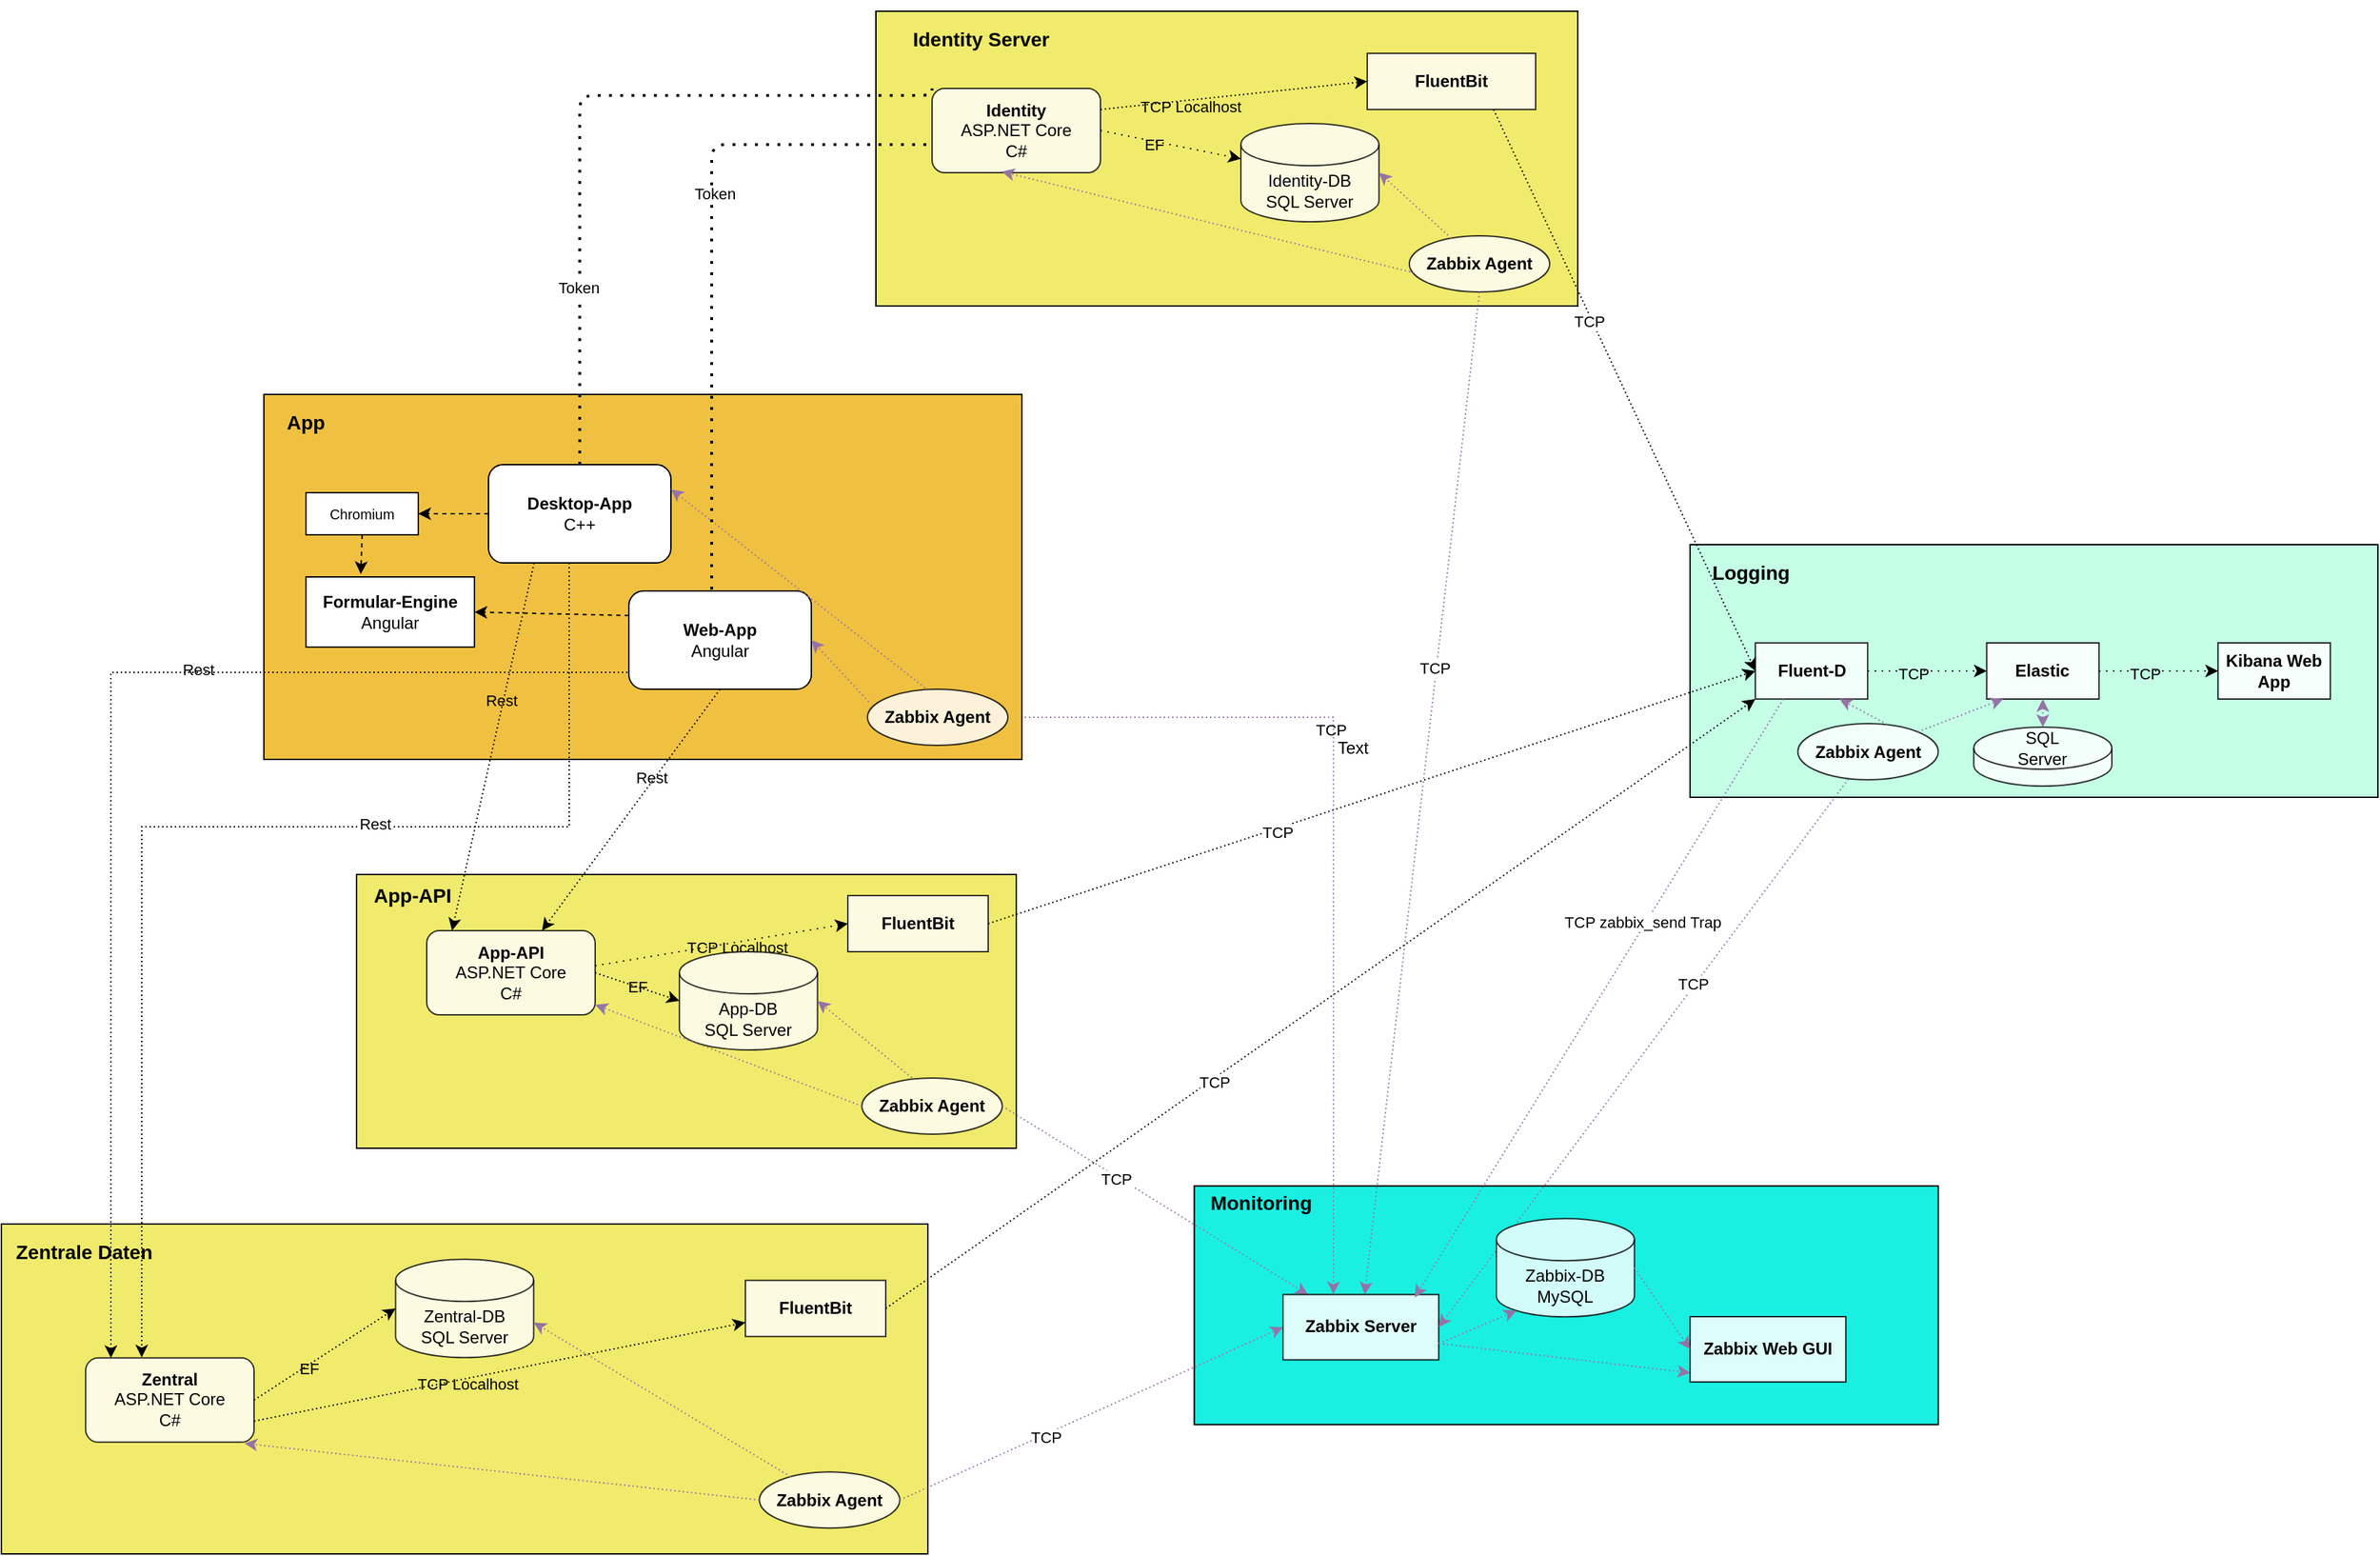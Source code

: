 <mxfile version="13.9.9" type="device"><diagram id="kgpKYQtTHZ0yAKxKKP6v" name="Page-1"><mxGraphModel dx="2062" dy="2382" grid="0" gridSize="10" guides="1" tooltips="1" connect="1" arrows="1" fold="1" page="0" pageScale="1" pageWidth="1169" pageHeight="827" math="0" shadow="0"><root><mxCell id="0"/><mxCell id="1" parent="0"/><mxCell id="4SQjoG3vrudGwumoFpq_-120" value="" style="rounded=0;whiteSpace=wrap;html=1;fillColor=#F0EB6C;" parent="1" vertex="1"><mxGeometry x="340" y="-475" width="470" height="195" as="geometry"/></mxCell><mxCell id="8gRHf_TYqEZh0Na9rNfw-10" value="" style="rounded=0;whiteSpace=wrap;html=1;fillColor=#F0EB6C;fontStyle=4" parent="1" vertex="1"><mxGeometry x="710" y="-1090" width="500" height="210" as="geometry"/></mxCell><mxCell id="4SQjoG3vrudGwumoFpq_-56" style="edgeStyle=none;rounded=0;orthogonalLoop=1;jettySize=auto;html=1;exitX=1;exitY=0.5;exitDx=0;exitDy=0;dashed=1;dashPattern=1 4;" parent="1" source="8gRHf_TYqEZh0Na9rNfw-11" target="4SQjoG3vrudGwumoFpq_-32" edge="1"><mxGeometry relative="1" as="geometry"/></mxCell><mxCell id="4SQjoG3vrudGwumoFpq_-57" value="EF" style="edgeLabel;html=1;align=center;verticalAlign=middle;resizable=0;points=[];labelBackgroundColor=none;" parent="4SQjoG3vrudGwumoFpq_-56" vertex="1" connectable="0"><mxGeometry x="-0.25" y="-2" relative="1" as="geometry"><mxPoint as="offset"/></mxGeometry></mxCell><mxCell id="8gRHf_TYqEZh0Na9rNfw-11" value="&lt;b&gt;Identity&lt;/b&gt;&lt;br&gt;ASP.NET Core&lt;br&gt;C#" style="rounded=1;whiteSpace=wrap;html=1;opacity=80;" parent="1" vertex="1"><mxGeometry x="750" y="-1035" width="120" height="60" as="geometry"/></mxCell><mxCell id="4SQjoG3vrudGwumoFpq_-14" style="edgeStyle=none;rounded=0;orthogonalLoop=1;jettySize=auto;html=1;exitX=0;exitY=0;exitDx=0;exitDy=0;" parent="1" source="8gRHf_TYqEZh0Na9rNfw-10" target="8gRHf_TYqEZh0Na9rNfw-10" edge="1"><mxGeometry relative="1" as="geometry"/></mxCell><mxCell id="4SQjoG3vrudGwumoFpq_-15" style="edgeStyle=none;rounded=0;orthogonalLoop=1;jettySize=auto;html=1;exitX=1;exitY=1;exitDx=0;exitDy=0;" parent="1" source="8gRHf_TYqEZh0Na9rNfw-10" target="8gRHf_TYqEZh0Na9rNfw-10" edge="1"><mxGeometry relative="1" as="geometry"/></mxCell><mxCell id="4SQjoG3vrudGwumoFpq_-16" style="edgeStyle=none;rounded=0;orthogonalLoop=1;jettySize=auto;html=1;exitX=1;exitY=0.5;exitDx=0;exitDy=0;" parent="1" source="8gRHf_TYqEZh0Na9rNfw-10" target="8gRHf_TYqEZh0Na9rNfw-10" edge="1"><mxGeometry relative="1" as="geometry"/></mxCell><mxCell id="4SQjoG3vrudGwumoFpq_-32" value="Identity-DB&lt;br&gt;SQL Server" style="shape=cylinder3;whiteSpace=wrap;html=1;boundedLbl=1;backgroundOutline=1;size=15;opacity=80;" parent="1" vertex="1"><mxGeometry x="970" y="-1010" width="98.37" height="70" as="geometry"/></mxCell><mxCell id="4SQjoG3vrudGwumoFpq_-37" value="&lt;b&gt;FluentBit&lt;/b&gt;" style="rounded=0;whiteSpace=wrap;html=1;opacity=80;" parent="1" vertex="1"><mxGeometry x="1060" y="-1060" width="120" height="40" as="geometry"/></mxCell><mxCell id="4SQjoG3vrudGwumoFpq_-39" value="&lt;b&gt;FluentBit&lt;/b&gt;" style="rounded=0;whiteSpace=wrap;html=1;opacity=80;" parent="1" vertex="1"><mxGeometry x="690" y="-460" width="100" height="40" as="geometry"/></mxCell><mxCell id="4SQjoG3vrudGwumoFpq_-43" value="&lt;b&gt;Zabbix Agent&lt;/b&gt;" style="ellipse;whiteSpace=wrap;html=1;opacity=80;" parent="1" vertex="1"><mxGeometry x="1090" y="-930" width="100" height="40" as="geometry"/></mxCell><mxCell id="4SQjoG3vrudGwumoFpq_-44" value="&lt;b&gt;Zabbix Agent&lt;/b&gt;" style="ellipse;whiteSpace=wrap;html=1;opacity=80;" parent="1" vertex="1"><mxGeometry x="700" y="-330" width="100" height="40" as="geometry"/></mxCell><mxCell id="4SQjoG3vrudGwumoFpq_-47" value="" style="rounded=0;whiteSpace=wrap;html=1;fillColor=#1AF0E2;" parent="1" vertex="1" connectable="0"><mxGeometry x="936.79" y="-253.13" width="530" height="170" as="geometry"/></mxCell><mxCell id="4SQjoG3vrudGwumoFpq_-48" value="&lt;b style=&quot;font-size: 14px;&quot;&gt;Identity Server&lt;/b&gt;" style="text;html=1;strokeColor=none;fillColor=none;align=center;verticalAlign=middle;whiteSpace=wrap;rounded=0;fontSize=14;" parent="1" vertex="1"><mxGeometry x="730" y="-1080" width="110" height="20" as="geometry"/></mxCell><mxCell id="4SQjoG3vrudGwumoFpq_-65" style="edgeStyle=none;rounded=0;orthogonalLoop=1;jettySize=auto;html=1;exitX=1;exitY=0.5;exitDx=0;exitDy=0;fillColor=#e1d5e7;strokeColor=#9673a6;dashed=1;dashPattern=1 2;" parent="1" source="4SQjoG3vrudGwumoFpq_-44" target="8gRHf_TYqEZh0Na9rNfw-40" edge="1"><mxGeometry relative="1" as="geometry"><mxPoint x="880" y="-995" as="sourcePoint"/><mxPoint x="1000" y="-995" as="targetPoint"/></mxGeometry></mxCell><mxCell id="4SQjoG3vrudGwumoFpq_-66" value="TCP" style="edgeLabel;html=1;align=center;verticalAlign=middle;resizable=0;points=[];" parent="4SQjoG3vrudGwumoFpq_-65" vertex="1" connectable="0"><mxGeometry x="-0.25" y="-2" relative="1" as="geometry"><mxPoint as="offset"/></mxGeometry></mxCell><mxCell id="4SQjoG3vrudGwumoFpq_-67" style="edgeStyle=none;rounded=0;orthogonalLoop=1;jettySize=auto;html=1;exitX=0.5;exitY=1;exitDx=0;exitDy=0;fillColor=#e1d5e7;strokeColor=#9673a6;dashed=1;dashPattern=1 2;" parent="1" source="4SQjoG3vrudGwumoFpq_-43" target="8gRHf_TYqEZh0Na9rNfw-40" edge="1"><mxGeometry relative="1" as="geometry"><mxPoint x="890" y="-985" as="sourcePoint"/><mxPoint x="1010" y="-985" as="targetPoint"/></mxGeometry></mxCell><mxCell id="4SQjoG3vrudGwumoFpq_-68" value="TCP" style="edgeLabel;html=1;align=center;verticalAlign=middle;resizable=0;points=[];" parent="4SQjoG3vrudGwumoFpq_-67" vertex="1" connectable="0"><mxGeometry x="-0.25" y="-2" relative="1" as="geometry"><mxPoint as="offset"/></mxGeometry></mxCell><mxCell id="4SQjoG3vrudGwumoFpq_-90" style="edgeStyle=none;rounded=0;orthogonalLoop=1;jettySize=auto;html=1;entryX=0;entryY=0.5;entryDx=0;entryDy=0;dashed=1;dashPattern=1 4;" parent="1" target="4SQjoG3vrudGwumoFpq_-39" edge="1"><mxGeometry relative="1" as="geometry"><mxPoint x="510" y="-410" as="sourcePoint"/><mxPoint x="608.5" y="-359.283" as="targetPoint"/></mxGeometry></mxCell><mxCell id="4SQjoG3vrudGwumoFpq_-103" value="TCP Localhost" style="edgeLabel;html=1;align=center;verticalAlign=middle;resizable=0;points=[];labelBackgroundColor=none;" parent="4SQjoG3vrudGwumoFpq_-90" vertex="1" connectable="0"><mxGeometry x="0.114" y="-3" relative="1" as="geometry"><mxPoint as="offset"/></mxGeometry></mxCell><mxCell id="4SQjoG3vrudGwumoFpq_-92" value="" style="edgeStyle=none;rounded=0;orthogonalLoop=1;jettySize=auto;html=1;exitX=1;exitY=0.25;exitDx=0;exitDy=0;entryX=0;entryY=0.5;entryDx=0;entryDy=0;dashed=1;dashPattern=1 2;" parent="1" source="8gRHf_TYqEZh0Na9rNfw-11" target="4SQjoG3vrudGwumoFpq_-37" edge="1"><mxGeometry relative="1" as="geometry"><mxPoint x="817.96" y="-973.02" as="sourcePoint"/><mxPoint x="820.96" y="-949" as="targetPoint"/></mxGeometry></mxCell><mxCell id="4SQjoG3vrudGwumoFpq_-129" value="TCP Localhost" style="edgeLabel;html=1;align=center;verticalAlign=middle;resizable=0;points=[];labelBackgroundColor=none;" parent="4SQjoG3vrudGwumoFpq_-92" vertex="1" connectable="0"><mxGeometry x="-0.33" y="-4" relative="1" as="geometry"><mxPoint as="offset"/></mxGeometry></mxCell><mxCell id="8gRHf_TYqEZh0Na9rNfw-39" value="Monitoring&lt;br style=&quot;font-size: 14px;&quot;&gt;" style="text;html=1;strokeColor=none;fillColor=none;align=center;verticalAlign=middle;whiteSpace=wrap;rounded=0;fontStyle=1;fontSize=14;" parent="1" vertex="1"><mxGeometry x="920" y="-253.127" width="129.434" height="23.265" as="geometry"/></mxCell><mxCell id="8gRHf_TYqEZh0Na9rNfw-40" value="&lt;b&gt;Zabbix Server&lt;/b&gt;" style="rounded=0;whiteSpace=wrap;html=1;strokeWidth=1;perimeterSpacing=0;opacity=85;" parent="1" vertex="1"><mxGeometry x="1000.0" y="-175.769" width="110.943" height="46.531" as="geometry"/></mxCell><mxCell id="4SQjoG3vrudGwumoFpq_-24" value="App-DB&lt;br&gt;SQL Server" style="shape=cylinder3;whiteSpace=wrap;html=1;boundedLbl=1;backgroundOutline=1;size=15;opacity=80;" parent="1" vertex="1"><mxGeometry x="570" y="-420" width="98.37" height="70" as="geometry"/></mxCell><mxCell id="4SQjoG3vrudGwumoFpq_-121" value="&lt;b&gt;App-API&lt;/b&gt;&lt;br&gt;ASP.NET Core&lt;br&gt;C#" style="rounded=1;whiteSpace=wrap;html=1;opacity=80;" parent="1" vertex="1"><mxGeometry x="390" y="-435" width="120" height="60" as="geometry"/></mxCell><mxCell id="4SQjoG3vrudGwumoFpq_-122" value="EF" style="endArrow=classic;html=1;dashed=1;dashPattern=1 2;exitX=1;exitY=0.5;exitDx=0;exitDy=0;entryX=0;entryY=0.5;entryDx=0;entryDy=0;entryPerimeter=0;labelBackgroundColor=none;" parent="1" source="4SQjoG3vrudGwumoFpq_-121" target="4SQjoG3vrudGwumoFpq_-24" edge="1"><mxGeometry x="340" y="-475" width="50" height="50" as="geometry"><mxPoint x="890" y="-510" as="sourcePoint"/><mxPoint x="940" y="-560" as="targetPoint"/></mxGeometry></mxCell><mxCell id="4SQjoG3vrudGwumoFpq_-123" value="&lt;b style=&quot;font-size: 14px;&quot;&gt;App-API&lt;/b&gt;" style="text;html=1;strokeColor=none;fillColor=none;align=center;verticalAlign=middle;whiteSpace=wrap;rounded=0;fontSize=14;" parent="1" vertex="1"><mxGeometry x="350" y="-470" width="60" height="20" as="geometry"/></mxCell><mxCell id="4SQjoG3vrudGwumoFpq_-9" value="" style="rounded=0;whiteSpace=wrap;html=1;fillColor=#C4FFE6;fontStyle=4" parent="1" vertex="1"><mxGeometry x="1290" y="-710" width="490" height="180" as="geometry"/></mxCell><mxCell id="4SQjoG3vrudGwumoFpq_-10" value="&lt;b style=&quot;font-size: 14px;&quot;&gt;Logging&lt;/b&gt;" style="text;html=1;strokeColor=none;fillColor=none;align=center;verticalAlign=middle;whiteSpace=wrap;rounded=0;fontSize=14;" parent="1" vertex="1"><mxGeometry x="1309.995" y="-700" width="46.791" height="20" as="geometry"/></mxCell><mxCell id="4SQjoG3vrudGwumoFpq_-36" value="&lt;b&gt;Fluent-D&lt;/b&gt;" style="rounded=0;whiteSpace=wrap;html=1;opacity=80;" parent="1" vertex="1"><mxGeometry x="1336.515" y="-640" width="80" height="40" as="geometry"/></mxCell><mxCell id="4SQjoG3vrudGwumoFpq_-40" value="&lt;b&gt;Elastic&lt;br&gt;&lt;/b&gt;" style="rounded=0;whiteSpace=wrap;html=1;opacity=85;" parent="1" vertex="1"><mxGeometry x="1501.31" y="-640" width="80" height="40" as="geometry"/></mxCell><mxCell id="4SQjoG3vrudGwumoFpq_-42" value="&lt;b&gt;Kibana Web App&lt;/b&gt;" style="rounded=0;whiteSpace=wrap;html=1;opacity=85;" parent="1" vertex="1"><mxGeometry x="1666.12" y="-640" width="80" height="40" as="geometry"/></mxCell><mxCell id="4SQjoG3vrudGwumoFpq_-50" value="&lt;b&gt;Zabbix Agent&lt;/b&gt;" style="ellipse;whiteSpace=wrap;html=1;opacity=80;" parent="1" vertex="1"><mxGeometry x="1366.79" y="-582.5" width="100" height="40" as="geometry"/></mxCell><mxCell id="4SQjoG3vrudGwumoFpq_-81" style="edgeStyle=none;rounded=0;orthogonalLoop=1;jettySize=auto;html=1;exitX=1;exitY=0.5;exitDx=0;exitDy=0;entryX=0;entryY=0.5;entryDx=0;entryDy=0;dashed=1;dashPattern=1 4;" parent="1" source="4SQjoG3vrudGwumoFpq_-36" target="4SQjoG3vrudGwumoFpq_-40" edge="1"><mxGeometry x="1300" y="-705" as="geometry"><mxPoint x="830" y="-985" as="sourcePoint"/><mxPoint x="950" y="-985" as="targetPoint"/></mxGeometry></mxCell><mxCell id="4SQjoG3vrudGwumoFpq_-82" value="TCP" style="edgeLabel;html=1;align=center;verticalAlign=middle;resizable=0;points=[];labelBackgroundColor=none;" parent="4SQjoG3vrudGwumoFpq_-81" vertex="1" connectable="0"><mxGeometry x="-0.25" y="-2" relative="1" as="geometry"><mxPoint as="offset"/></mxGeometry></mxCell><mxCell id="4SQjoG3vrudGwumoFpq_-79" style="edgeStyle=none;rounded=0;orthogonalLoop=1;jettySize=auto;html=1;exitX=1;exitY=0.5;exitDx=0;exitDy=0;entryX=0;entryY=0.5;entryDx=0;entryDy=0;labelBackgroundColor=none;dashed=1;dashPattern=1 4;" parent="1" source="4SQjoG3vrudGwumoFpq_-40" target="4SQjoG3vrudGwumoFpq_-42" edge="1"><mxGeometry x="1300" y="-705" as="geometry"><mxPoint x="820" y="-995" as="sourcePoint"/><mxPoint x="940" y="-995" as="targetPoint"/></mxGeometry></mxCell><mxCell id="4SQjoG3vrudGwumoFpq_-80" value="TCP" style="edgeLabel;html=1;align=center;verticalAlign=middle;resizable=0;points=[];labelBackgroundColor=none;" parent="4SQjoG3vrudGwumoFpq_-79" vertex="1" connectable="0"><mxGeometry x="-0.25" y="-2" relative="1" as="geometry"><mxPoint as="offset"/></mxGeometry></mxCell><mxCell id="4SQjoG3vrudGwumoFpq_-73" style="edgeStyle=none;rounded=0;orthogonalLoop=1;jettySize=auto;html=1;exitX=1;exitY=0.5;exitDx=0;exitDy=0;entryX=0;entryY=0.5;entryDx=0;entryDy=0;dashed=1;dashPattern=1 2;" parent="1" source="4SQjoG3vrudGwumoFpq_-39" target="4SQjoG3vrudGwumoFpq_-36" edge="1"><mxGeometry relative="1" as="geometry"><mxPoint x="920" y="-955" as="sourcePoint"/><mxPoint x="1040" y="-955" as="targetPoint"/></mxGeometry></mxCell><mxCell id="4SQjoG3vrudGwumoFpq_-74" value="TCP" style="edgeLabel;html=1;align=center;verticalAlign=middle;resizable=0;points=[];" parent="4SQjoG3vrudGwumoFpq_-73" vertex="1" connectable="0"><mxGeometry x="-0.25" y="-2" relative="1" as="geometry"><mxPoint as="offset"/></mxGeometry></mxCell><mxCell id="4SQjoG3vrudGwumoFpq_-75" style="edgeStyle=none;rounded=0;orthogonalLoop=1;jettySize=auto;html=1;exitX=0.36;exitY=0.988;exitDx=0;exitDy=0;entryX=1;entryY=0.5;entryDx=0;entryDy=0;fillColor=#e1d5e7;strokeColor=#9673a6;exitPerimeter=0;dashed=1;dashPattern=1 2;" parent="1" source="4SQjoG3vrudGwumoFpq_-50" target="8gRHf_TYqEZh0Na9rNfw-40" edge="1"><mxGeometry relative="1" as="geometry"><mxPoint x="1140" y="-880" as="sourcePoint"/><mxPoint x="1055.149" y="-267.619" as="targetPoint"/></mxGeometry></mxCell><mxCell id="4SQjoG3vrudGwumoFpq_-76" value="TCP" style="edgeLabel;html=1;align=center;verticalAlign=middle;resizable=0;points=[];" parent="4SQjoG3vrudGwumoFpq_-75" vertex="1" connectable="0"><mxGeometry x="-0.25" y="-2" relative="1" as="geometry"><mxPoint as="offset"/></mxGeometry></mxCell><mxCell id="4SQjoG3vrudGwumoFpq_-71" style="edgeStyle=none;rounded=0;orthogonalLoop=1;jettySize=auto;html=1;entryX=0;entryY=0.5;entryDx=0;entryDy=0;dashed=1;dashPattern=1 2;exitX=0.75;exitY=1;exitDx=0;exitDy=0;" parent="1" source="4SQjoG3vrudGwumoFpq_-37" target="4SQjoG3vrudGwumoFpq_-36" edge="1"><mxGeometry relative="1" as="geometry"><mxPoint x="910" y="-965" as="sourcePoint"/><mxPoint x="1030" y="-965" as="targetPoint"/></mxGeometry></mxCell><mxCell id="4SQjoG3vrudGwumoFpq_-72" value="TCP" style="edgeLabel;html=1;align=center;verticalAlign=middle;resizable=0;points=[];" parent="4SQjoG3vrudGwumoFpq_-71" vertex="1" connectable="0"><mxGeometry x="-0.25" y="-2" relative="1" as="geometry"><mxPoint as="offset"/></mxGeometry></mxCell><mxCell id="CspcoC3dnTflqlSv0pDQ-1" value="Zabbix-DB MySQL" style="shape=cylinder3;whiteSpace=wrap;html=1;boundedLbl=1;backgroundOutline=1;size=15;opacity=80;" vertex="1" parent="1"><mxGeometry x="1152" y="-229.86" width="98.37" height="70" as="geometry"/></mxCell><mxCell id="CspcoC3dnTflqlSv0pDQ-2" value="&lt;b&gt;Zabbix Web GUI&lt;/b&gt;" style="rounded=0;whiteSpace=wrap;html=1;strokeWidth=1;perimeterSpacing=0;opacity=85;" vertex="1" parent="1"><mxGeometry x="1290.0" y="-159.999" width="110.943" height="46.531" as="geometry"/></mxCell><mxCell id="CspcoC3dnTflqlSv0pDQ-3" style="edgeStyle=none;rounded=0;orthogonalLoop=1;jettySize=auto;html=1;exitX=1;exitY=0.75;exitDx=0;exitDy=0;entryX=0.145;entryY=1;entryDx=0;entryDy=-4.35;fillColor=#e1d5e7;strokeColor=#9673a6;dashed=1;dashPattern=1 2;entryPerimeter=0;" edge="1" parent="1" source="8gRHf_TYqEZh0Na9rNfw-40" target="CspcoC3dnTflqlSv0pDQ-1"><mxGeometry relative="1" as="geometry"><mxPoint x="1412.79" y="-532.98" as="sourcePoint"/><mxPoint x="1120.943" y="-165.003" as="targetPoint"/></mxGeometry></mxCell><mxCell id="CspcoC3dnTflqlSv0pDQ-5" style="edgeStyle=none;rounded=0;orthogonalLoop=1;jettySize=auto;html=1;exitX=1;exitY=0.5;exitDx=0;exitDy=0;fillColor=#e1d5e7;strokeColor=#9673a6;dashed=1;dashPattern=1 2;exitPerimeter=0;entryX=0;entryY=0.5;entryDx=0;entryDy=0;" edge="1" parent="1" source="CspcoC3dnTflqlSv0pDQ-1" target="CspcoC3dnTflqlSv0pDQ-2"><mxGeometry relative="1" as="geometry"><mxPoint x="1120.943" y="-153.371" as="sourcePoint"/><mxPoint x="1280" y="-150" as="targetPoint"/></mxGeometry></mxCell><mxCell id="CspcoC3dnTflqlSv0pDQ-6" style="edgeStyle=none;rounded=0;orthogonalLoop=1;jettySize=auto;html=1;exitX=1;exitY=0.75;exitDx=0;exitDy=0;fillColor=#e1d5e7;strokeColor=#9673a6;dashed=1;dashPattern=1 2;" edge="1" parent="1" source="8gRHf_TYqEZh0Na9rNfw-40"><mxGeometry relative="1" as="geometry"><mxPoint x="1120.943" y="-130.871" as="sourcePoint"/><mxPoint x="1290" y="-120" as="targetPoint"/></mxGeometry></mxCell><mxCell id="CspcoC3dnTflqlSv0pDQ-9" style="edgeStyle=none;rounded=0;orthogonalLoop=1;jettySize=auto;html=1;fillColor=#e1d5e7;strokeColor=#9673a6;dashed=1;dashPattern=1 2;exitX=0;exitY=0.5;exitDx=0;exitDy=0;" edge="1" parent="1" source="4SQjoG3vrudGwumoFpq_-44" target="4SQjoG3vrudGwumoFpq_-121"><mxGeometry relative="1" as="geometry"><mxPoint x="644" y="-63.37" as="sourcePoint"/><mxPoint x="277.28" y="-103.67" as="targetPoint"/></mxGeometry></mxCell><mxCell id="CspcoC3dnTflqlSv0pDQ-10" style="edgeStyle=none;rounded=0;orthogonalLoop=1;jettySize=auto;html=1;fillColor=#e1d5e7;strokeColor=#9673a6;dashed=1;dashPattern=1 2;exitX=0.356;exitY=-0.005;exitDx=0;exitDy=0;exitPerimeter=0;entryX=1;entryY=0.5;entryDx=0;entryDy=0;entryPerimeter=0;" edge="1" parent="1" source="4SQjoG3vrudGwumoFpq_-44" target="4SQjoG3vrudGwumoFpq_-24"><mxGeometry relative="1" as="geometry"><mxPoint x="710" y="-300" as="sourcePoint"/><mxPoint x="520.0" y="-372.2" as="targetPoint"/></mxGeometry></mxCell><mxCell id="CspcoC3dnTflqlSv0pDQ-11" style="edgeStyle=none;rounded=0;orthogonalLoop=1;jettySize=auto;html=1;fillColor=#e1d5e7;strokeColor=#9673a6;dashed=1;dashPattern=1 2;exitX=0.035;exitY=0.659;exitDx=0;exitDy=0;exitPerimeter=0;entryX=0.414;entryY=0.988;entryDx=0;entryDy=0;entryPerimeter=0;" edge="1" parent="1" source="4SQjoG3vrudGwumoFpq_-43" target="8gRHf_TYqEZh0Na9rNfw-11"><mxGeometry relative="1" as="geometry"><mxPoint x="745.6" y="-320.2" as="sourcePoint"/><mxPoint x="678.37" y="-375" as="targetPoint"/></mxGeometry></mxCell><mxCell id="CspcoC3dnTflqlSv0pDQ-12" style="edgeStyle=none;rounded=0;orthogonalLoop=1;jettySize=auto;html=1;fillColor=#e1d5e7;strokeColor=#9673a6;dashed=1;dashPattern=1 2;entryX=1;entryY=0.5;entryDx=0;entryDy=0;entryPerimeter=0;" edge="1" parent="1" source="4SQjoG3vrudGwumoFpq_-43" target="4SQjoG3vrudGwumoFpq_-32"><mxGeometry relative="1" as="geometry"><mxPoint x="1103.5" y="-893.64" as="sourcePoint"/><mxPoint x="809.68" y="-965.72" as="targetPoint"/></mxGeometry></mxCell><mxCell id="CspcoC3dnTflqlSv0pDQ-16" style="edgeStyle=orthogonalEdgeStyle;rounded=0;orthogonalLoop=1;jettySize=auto;html=1;exitX=1;exitY=0.5;exitDx=0;exitDy=0;fillColor=#e1d5e7;strokeColor=#9673a6;dashed=1;dashPattern=1 2;entryX=0.324;entryY=-0.005;entryDx=0;entryDy=0;entryPerimeter=0;" edge="1" parent="1" source="CspcoC3dnTflqlSv0pDQ-13" target="8gRHf_TYqEZh0Na9rNfw-40"><mxGeometry relative="1" as="geometry"><mxPoint x="810" y="-300" as="sourcePoint"/><mxPoint x="1027.733" y="-165.769" as="targetPoint"/></mxGeometry></mxCell><mxCell id="CspcoC3dnTflqlSv0pDQ-17" value="TCP" style="edgeLabel;html=1;align=center;verticalAlign=middle;resizable=0;points=[];labelBackgroundColor=none;" vertex="1" connectable="0" parent="CspcoC3dnTflqlSv0pDQ-16"><mxGeometry x="-0.25" y="-2" relative="1" as="geometry"><mxPoint as="offset"/></mxGeometry></mxCell><mxCell id="CspcoC3dnTflqlSv0pDQ-18" value="" style="shape=cylinder3;whiteSpace=wrap;html=1;boundedLbl=1;backgroundOutline=1;size=15;opacity=80;" vertex="1" parent="1"><mxGeometry x="1492.12" y="-580" width="98.37" height="42" as="geometry"/></mxCell><mxCell id="CspcoC3dnTflqlSv0pDQ-19" style="edgeStyle=none;rounded=0;orthogonalLoop=1;jettySize=auto;html=1;exitX=0.5;exitY=1;exitDx=0;exitDy=0;entryX=0.5;entryY=0;entryDx=0;entryDy=0;fillColor=#e1d5e7;strokeColor=#9673a6;dashed=1;dashPattern=1 2;entryPerimeter=0;endArrow=classic;endFill=1;startArrow=classic;startFill=1;" edge="1" parent="1" source="4SQjoG3vrudGwumoFpq_-40" target="CspcoC3dnTflqlSv0pDQ-18"><mxGeometry relative="1" as="geometry"><mxPoint x="1120.943" y="-130.871" as="sourcePoint"/><mxPoint x="1176.264" y="-154.21" as="targetPoint"/></mxGeometry></mxCell><mxCell id="CspcoC3dnTflqlSv0pDQ-20" value="" style="group" vertex="1" connectable="0" parent="1"><mxGeometry x="274" y="-817" width="540" height="260" as="geometry"/></mxCell><mxCell id="8gRHf_TYqEZh0Na9rNfw-1" value="" style="rounded=0;whiteSpace=wrap;html=1;fillColor=#F0C141;" parent="CspcoC3dnTflqlSv0pDQ-20" vertex="1"><mxGeometry width="540" height="260" as="geometry"/></mxCell><mxCell id="8gRHf_TYqEZh0Na9rNfw-3" value="&lt;b&gt;Web-App&lt;/b&gt;&lt;br&gt;Angular" style="rounded=1;whiteSpace=wrap;html=1;" parent="CspcoC3dnTflqlSv0pDQ-20" vertex="1"><mxGeometry x="260" y="140" width="130" height="70" as="geometry"/></mxCell><mxCell id="8gRHf_TYqEZh0Na9rNfw-59" value="&lt;b&gt;Desktop-App&lt;/b&gt;&lt;br&gt;C++" style="rounded=1;whiteSpace=wrap;html=1;" parent="CspcoC3dnTflqlSv0pDQ-20" vertex="1"><mxGeometry x="160" y="50" width="130" height="70" as="geometry"/></mxCell><mxCell id="8gRHf_TYqEZh0Na9rNfw-75" value="Formular-Engine&lt;br&gt;&lt;span style=&quot;font-weight: normal&quot;&gt;Angular&lt;/span&gt;" style="rounded=0;whiteSpace=wrap;html=1;fontStyle=1" parent="CspcoC3dnTflqlSv0pDQ-20" vertex="1"><mxGeometry x="30" y="130" width="120" height="50" as="geometry"/></mxCell><mxCell id="4SQjoG3vrudGwumoFpq_-30" value="&lt;b style=&quot;font-size: 14px;&quot;&gt;App&lt;/b&gt;" style="text;html=1;strokeColor=none;fillColor=none;align=center;verticalAlign=middle;whiteSpace=wrap;rounded=0;fontSize=14;" parent="CspcoC3dnTflqlSv0pDQ-20" vertex="1"><mxGeometry x="10" y="10" width="40" height="20" as="geometry"/></mxCell><mxCell id="4SQjoG3vrudGwumoFpq_-111" value="" style="endArrow=classic;html=1;entryX=1;entryY=0.5;entryDx=0;entryDy=0;dashed=1;exitX=0;exitY=0.25;exitDx=0;exitDy=0;" parent="CspcoC3dnTflqlSv0pDQ-20" source="8gRHf_TYqEZh0Na9rNfw-3" target="8gRHf_TYqEZh0Na9rNfw-75" edge="1"><mxGeometry width="50" height="50" relative="1" as="geometry"><mxPoint x="670" y="330" as="sourcePoint"/><mxPoint x="720" y="280" as="targetPoint"/></mxGeometry></mxCell><mxCell id="4SQjoG3vrudGwumoFpq_-115" value="" style="endArrow=classic;html=1;entryX=1;entryY=0.5;entryDx=0;entryDy=0;dashed=1;exitX=0;exitY=0.5;exitDx=0;exitDy=0;" parent="CspcoC3dnTflqlSv0pDQ-20" source="8gRHf_TYqEZh0Na9rNfw-59" target="4SQjoG3vrudGwumoFpq_-134" edge="1"><mxGeometry width="50" height="50" relative="1" as="geometry"><mxPoint x="240" y="185" as="sourcePoint"/><mxPoint x="150" y="155" as="targetPoint"/></mxGeometry></mxCell><mxCell id="4SQjoG3vrudGwumoFpq_-134" value="Chromium" style="rounded=0;whiteSpace=wrap;html=1;fontStyle=0;fontSize=10;labelBackgroundColor=none;" parent="CspcoC3dnTflqlSv0pDQ-20" vertex="1"><mxGeometry x="30" y="70" width="80" height="30" as="geometry"/></mxCell><mxCell id="4SQjoG3vrudGwumoFpq_-135" value="" style="endArrow=classic;html=1;dashed=1;exitX=0.5;exitY=1;exitDx=0;exitDy=0;entryX=0.325;entryY=-0.04;entryDx=0;entryDy=0;entryPerimeter=0;" parent="CspcoC3dnTflqlSv0pDQ-20" source="4SQjoG3vrudGwumoFpq_-134" target="8gRHf_TYqEZh0Na9rNfw-75" edge="1"><mxGeometry width="50" height="50" relative="1" as="geometry"><mxPoint x="170" y="90" as="sourcePoint"/><mxPoint x="120" y="95" as="targetPoint"/></mxGeometry></mxCell><mxCell id="CspcoC3dnTflqlSv0pDQ-13" value="&lt;b&gt;Zabbix Agent&lt;/b&gt;" style="ellipse;whiteSpace=wrap;html=1;opacity=80;" vertex="1" parent="CspcoC3dnTflqlSv0pDQ-20"><mxGeometry x="430" y="210" width="100" height="40" as="geometry"/></mxCell><mxCell id="CspcoC3dnTflqlSv0pDQ-14" style="edgeStyle=none;rounded=0;orthogonalLoop=1;jettySize=auto;html=1;fillColor=#e1d5e7;strokeColor=#9673a6;dashed=1;dashPattern=1 2;exitX=0.01;exitY=0.225;exitDx=0;exitDy=0;entryX=1;entryY=0.5;entryDx=0;entryDy=0;exitPerimeter=0;" edge="1" parent="CspcoC3dnTflqlSv0pDQ-20" source="CspcoC3dnTflqlSv0pDQ-13" target="8gRHf_TYqEZh0Na9rNfw-3"><mxGeometry relative="1" as="geometry"><mxPoint x="655.6" y="499.8" as="sourcePoint"/><mxPoint x="588.37" y="445" as="targetPoint"/></mxGeometry></mxCell><mxCell id="CspcoC3dnTflqlSv0pDQ-15" style="edgeStyle=none;rounded=0;orthogonalLoop=1;jettySize=auto;html=1;fillColor=#e1d5e7;strokeColor=#9673a6;dashed=1;dashPattern=1 2;entryX=1;entryY=0.25;entryDx=0;entryDy=0;exitX=0.41;exitY=-0.025;exitDx=0;exitDy=0;exitPerimeter=0;" edge="1" parent="CspcoC3dnTflqlSv0pDQ-20" source="CspcoC3dnTflqlSv0pDQ-13" target="8gRHf_TYqEZh0Na9rNfw-59"><mxGeometry relative="1" as="geometry"><mxPoint x="530" y="210" as="sourcePoint"/><mxPoint x="400" y="185" as="targetPoint"/></mxGeometry></mxCell><mxCell id="4SQjoG3vrudGwumoFpq_-98" value="" style="endArrow=none;dashed=1;html=1;dashPattern=1 3;strokeWidth=2;edgeStyle=orthogonalEdgeStyle;exitX=0.454;exitY=-0.014;exitDx=0;exitDy=0;exitPerimeter=0;" parent="1" edge="1" source="8gRHf_TYqEZh0Na9rNfw-3"><mxGeometry width="50" height="50" relative="1" as="geometry"><mxPoint x="350" y="-635" as="sourcePoint"/><mxPoint x="750" y="-995" as="targetPoint"/><Array as="points"><mxPoint x="593" y="-995"/></Array></mxGeometry></mxCell><mxCell id="4SQjoG3vrudGwumoFpq_-101" value="Token" style="edgeLabel;html=1;align=center;verticalAlign=middle;resizable=0;points=[];" parent="4SQjoG3vrudGwumoFpq_-98" vertex="1" connectable="0"><mxGeometry x="0.189" y="-2" relative="1" as="geometry"><mxPoint as="offset"/></mxGeometry></mxCell><mxCell id="4SQjoG3vrudGwumoFpq_-94" value="" style="endArrow=none;dashed=1;html=1;dashPattern=1 3;strokeWidth=2;entryX=0;entryY=0;entryDx=0;entryDy=0;exitX=0.5;exitY=0;exitDx=0;exitDy=0;edgeStyle=orthogonalEdgeStyle;" parent="1" source="8gRHf_TYqEZh0Na9rNfw-59" target="8gRHf_TYqEZh0Na9rNfw-11" edge="1"><mxGeometry width="50" height="50" relative="1" as="geometry"><mxPoint x="1020" y="-490" as="sourcePoint"/><mxPoint x="1070" y="-540" as="targetPoint"/><Array as="points"><mxPoint x="499" y="-1030"/><mxPoint x="750" y="-1030"/></Array></mxGeometry></mxCell><mxCell id="4SQjoG3vrudGwumoFpq_-102" value="Token" style="edgeLabel;html=1;align=center;verticalAlign=middle;resizable=0;points=[];" parent="4SQjoG3vrudGwumoFpq_-94" vertex="1" connectable="0"><mxGeometry x="-0.514" y="1" relative="1" as="geometry"><mxPoint as="offset"/></mxGeometry></mxCell><mxCell id="CspcoC3dnTflqlSv0pDQ-23" value="" style="group" vertex="1" connectable="0" parent="1"><mxGeometry x="87" y="-226" width="660" height="235.0" as="geometry"/></mxCell><mxCell id="8gRHf_TYqEZh0Na9rNfw-7" value="" style="rounded=0;whiteSpace=wrap;html=1;fillColor=#F0EB6C;" parent="CspcoC3dnTflqlSv0pDQ-23" vertex="1"><mxGeometry width="660" height="235" as="geometry"/></mxCell><mxCell id="CspcoC3dnTflqlSv0pDQ-21" value="" style="group" vertex="1" connectable="0" parent="CspcoC3dnTflqlSv0pDQ-23"><mxGeometry x="6" y="10" width="634" height="206.63" as="geometry"/></mxCell><mxCell id="8gRHf_TYqEZh0Na9rNfw-8" value="&lt;b&gt;Zentral&lt;/b&gt;&lt;br&gt;ASP.NET Core&lt;br&gt;C#" style="rounded=1;whiteSpace=wrap;html=1;opacity=80;" parent="CspcoC3dnTflqlSv0pDQ-21" vertex="1"><mxGeometry x="54" y="85.43" width="120" height="60" as="geometry"/></mxCell><mxCell id="4SQjoG3vrudGwumoFpq_-25" value="Zentral-DB&lt;br&gt;SQL Server" style="shape=cylinder3;whiteSpace=wrap;html=1;boundedLbl=1;backgroundOutline=1;size=15;opacity=80;" parent="CspcoC3dnTflqlSv0pDQ-21" vertex="1"><mxGeometry x="274.82" y="15.14" width="98.37" height="70" as="geometry"/></mxCell><mxCell id="4SQjoG3vrudGwumoFpq_-31" value="&lt;b style=&quot;font-size: 14px;&quot;&gt;Zentrale Daten&lt;/b&gt;" style="text;html=1;strokeColor=none;fillColor=none;align=center;verticalAlign=middle;whiteSpace=wrap;rounded=0;fontSize=14;" parent="CspcoC3dnTflqlSv0pDQ-21" vertex="1"><mxGeometry width="105.99" height="20" as="geometry"/></mxCell><mxCell id="4SQjoG3vrudGwumoFpq_-38" value="&lt;b&gt;FluentBit&lt;/b&gt;" style="rounded=0;whiteSpace=wrap;html=1;opacity=80;" parent="CspcoC3dnTflqlSv0pDQ-21" vertex="1"><mxGeometry x="524" y="30.14" width="100" height="40" as="geometry"/></mxCell><mxCell id="4SQjoG3vrudGwumoFpq_-45" value="&lt;b&gt;Zabbix Agent&lt;/b&gt;" style="ellipse;whiteSpace=wrap;html=1;opacity=80;" parent="CspcoC3dnTflqlSv0pDQ-21" vertex="1"><mxGeometry x="534" y="166.63" width="100" height="40" as="geometry"/></mxCell><mxCell id="4SQjoG3vrudGwumoFpq_-62" style="edgeStyle=none;rounded=0;orthogonalLoop=1;jettySize=auto;html=1;exitX=1;exitY=0.5;exitDx=0;exitDy=0;entryX=0;entryY=0.5;entryDx=0;entryDy=0;entryPerimeter=0;dashed=1;dashPattern=1 2;" parent="CspcoC3dnTflqlSv0pDQ-21" source="8gRHf_TYqEZh0Na9rNfw-8" target="4SQjoG3vrudGwumoFpq_-25" edge="1"><mxGeometry x="-6" y="-10" as="geometry"><mxPoint x="784" y="-500" as="sourcePoint"/><mxPoint x="904" y="-500" as="targetPoint"/></mxGeometry></mxCell><mxCell id="4SQjoG3vrudGwumoFpq_-63" value="EF" style="edgeLabel;html=1;align=center;verticalAlign=middle;resizable=0;points=[];labelBackgroundColor=none;" parent="4SQjoG3vrudGwumoFpq_-62" vertex="1" connectable="0"><mxGeometry x="-0.25" y="-2" relative="1" as="geometry"><mxPoint as="offset"/></mxGeometry></mxCell><mxCell id="4SQjoG3vrudGwumoFpq_-87" style="edgeStyle=none;rounded=0;orthogonalLoop=1;jettySize=auto;html=1;exitX=1;exitY=0.75;exitDx=0;exitDy=0;dashed=1;dashPattern=1 2;" parent="CspcoC3dnTflqlSv0pDQ-21" source="8gRHf_TYqEZh0Na9rNfw-8" target="4SQjoG3vrudGwumoFpq_-38" edge="1"><mxGeometry x="-6" y="-10" as="geometry"><mxPoint x="184" y="125.43" as="sourcePoint"/><mxPoint x="284.82" y="60.285" as="targetPoint"/></mxGeometry></mxCell><mxCell id="4SQjoG3vrudGwumoFpq_-89" value="TCP Localhost" style="edgeLabel;html=1;align=center;verticalAlign=middle;resizable=0;points=[];labelBackgroundColor=none;" parent="4SQjoG3vrudGwumoFpq_-87" vertex="1" connectable="0"><mxGeometry x="-0.136" y="-4" relative="1" as="geometry"><mxPoint as="offset"/></mxGeometry></mxCell><mxCell id="CspcoC3dnTflqlSv0pDQ-7" style="edgeStyle=none;rounded=0;orthogonalLoop=1;jettySize=auto;html=1;fillColor=#e1d5e7;strokeColor=#9673a6;dashed=1;dashPattern=1 2;entryX=1;entryY=0;entryDx=0;entryDy=45;entryPerimeter=0;" edge="1" parent="CspcoC3dnTflqlSv0pDQ-21" source="4SQjoG3vrudGwumoFpq_-45" target="4SQjoG3vrudGwumoFpq_-25"><mxGeometry relative="1" as="geometry"><mxPoint x="1020.943" y="129.129" as="sourcePoint"/><mxPoint x="1200" y="150" as="targetPoint"/></mxGeometry></mxCell><mxCell id="CspcoC3dnTflqlSv0pDQ-8" style="edgeStyle=none;rounded=0;orthogonalLoop=1;jettySize=auto;html=1;fillColor=#e1d5e7;strokeColor=#9673a6;dashed=1;dashPattern=1 2;entryX=0.944;entryY=1.015;entryDx=0;entryDy=0;entryPerimeter=0;exitX=0;exitY=0.5;exitDx=0;exitDy=0;" edge="1" parent="CspcoC3dnTflqlSv0pDQ-21" source="4SQjoG3vrudGwumoFpq_-45" target="8gRHf_TYqEZh0Na9rNfw-8"><mxGeometry relative="1" as="geometry"><mxPoint x="566.265" y="179.989" as="sourcePoint"/><mxPoint x="383.19" y="70.14" as="targetPoint"/></mxGeometry></mxCell><mxCell id="4SQjoG3vrudGwumoFpq_-127" style="edgeStyle=orthogonalEdgeStyle;rounded=0;orthogonalLoop=1;jettySize=auto;html=1;dashed=1;dashPattern=1 2;exitX=0;exitY=0.5;exitDx=0;exitDy=0;" parent="1" source="8gRHf_TYqEZh0Na9rNfw-3" target="8gRHf_TYqEZh0Na9rNfw-8" edge="1"><mxGeometry relative="1" as="geometry"><mxPoint x="280.18" y="-700.04" as="sourcePoint"/><mxPoint x="210" y="-180" as="targetPoint"/><Array as="points"><mxPoint x="534" y="-619"/><mxPoint x="165" y="-619"/></Array></mxGeometry></mxCell><mxCell id="4SQjoG3vrudGwumoFpq_-128" value="Rest" style="edgeLabel;html=1;align=center;verticalAlign=middle;resizable=0;points=[];labelBackgroundColor=none;" parent="4SQjoG3vrudGwumoFpq_-127" vertex="1" connectable="0"><mxGeometry x="-0.25" y="-2" relative="1" as="geometry"><mxPoint as="offset"/></mxGeometry></mxCell><mxCell id="4SQjoG3vrudGwumoFpq_-125" style="edgeStyle=orthogonalEdgeStyle;rounded=0;orthogonalLoop=1;jettySize=auto;html=1;dashed=1;dashPattern=1 2;exitX=0.442;exitY=1;exitDx=0;exitDy=0;exitPerimeter=0;entryX=0.333;entryY=-0.007;entryDx=0;entryDy=0;entryPerimeter=0;" parent="1" source="8gRHf_TYqEZh0Na9rNfw-59" target="8gRHf_TYqEZh0Na9rNfw-8" edge="1"><mxGeometry relative="1" as="geometry"><mxPoint x="320" y="-700" as="sourcePoint"/><mxPoint x="410.164" y="-425" as="targetPoint"/><Array as="points"><mxPoint x="492" y="-509"/><mxPoint x="187" y="-509"/></Array></mxGeometry></mxCell><mxCell id="4SQjoG3vrudGwumoFpq_-126" value="Rest" style="edgeLabel;html=1;align=center;verticalAlign=middle;resizable=0;points=[];" parent="4SQjoG3vrudGwumoFpq_-125" vertex="1" connectable="0"><mxGeometry x="-0.25" y="-2" relative="1" as="geometry"><mxPoint as="offset"/></mxGeometry></mxCell><mxCell id="4SQjoG3vrudGwumoFpq_-117" style="edgeStyle=none;rounded=0;orthogonalLoop=1;jettySize=auto;html=1;exitX=0.25;exitY=1;exitDx=0;exitDy=0;dashed=1;dashPattern=1 2;entryX=0.15;entryY=0;entryDx=0;entryDy=0;entryPerimeter=0;" parent="1" source="8gRHf_TYqEZh0Na9rNfw-59" target="4SQjoG3vrudGwumoFpq_-121" edge="1"><mxGeometry relative="1" as="geometry"><mxPoint x="390" y="-590" as="sourcePoint"/><mxPoint x="237.04" y="-398.01" as="targetPoint"/></mxGeometry></mxCell><mxCell id="4SQjoG3vrudGwumoFpq_-118" value="Rest" style="edgeLabel;html=1;align=center;verticalAlign=middle;resizable=0;points=[];labelBackgroundColor=none;" parent="4SQjoG3vrudGwumoFpq_-117" vertex="1" connectable="0"><mxGeometry x="-0.25" y="-2" relative="1" as="geometry"><mxPoint as="offset"/></mxGeometry></mxCell><mxCell id="4SQjoG3vrudGwumoFpq_-69" style="edgeStyle=none;rounded=0;orthogonalLoop=1;jettySize=auto;html=1;exitX=1;exitY=0.5;exitDx=0;exitDy=0;dashed=1;dashPattern=1 2;entryX=0;entryY=1;entryDx=0;entryDy=0;" parent="1" source="4SQjoG3vrudGwumoFpq_-38" target="4SQjoG3vrudGwumoFpq_-36" edge="1"><mxGeometry relative="1" as="geometry"><mxPoint x="900" y="-975" as="sourcePoint"/><mxPoint x="1390" y="-620" as="targetPoint"/></mxGeometry></mxCell><mxCell id="4SQjoG3vrudGwumoFpq_-70" value="TCP" style="edgeLabel;html=1;align=center;verticalAlign=middle;resizable=0;points=[];" parent="4SQjoG3vrudGwumoFpq_-69" vertex="1" connectable="0"><mxGeometry x="-0.25" y="-2" relative="1" as="geometry"><mxPoint as="offset"/></mxGeometry></mxCell><mxCell id="4SQjoG3vrudGwumoFpq_-113" style="edgeStyle=none;rounded=0;orthogonalLoop=1;jettySize=auto;html=1;exitX=0.5;exitY=1;exitDx=0;exitDy=0;dashed=1;dashPattern=1 2;" parent="1" source="8gRHf_TYqEZh0Na9rNfw-3" target="4SQjoG3vrudGwumoFpq_-121" edge="1"><mxGeometry relative="1" as="geometry"><mxPoint x="730" y="-700" as="sourcePoint"/><mxPoint x="1406.515" y="-610" as="targetPoint"/></mxGeometry></mxCell><mxCell id="4SQjoG3vrudGwumoFpq_-114" value="Rest" style="edgeLabel;html=1;align=center;verticalAlign=middle;resizable=0;points=[];labelBackgroundColor=none;" parent="4SQjoG3vrudGwumoFpq_-113" vertex="1" connectable="0"><mxGeometry x="-0.25" y="-2" relative="1" as="geometry"><mxPoint as="offset"/></mxGeometry></mxCell><mxCell id="4SQjoG3vrudGwumoFpq_-77" style="edgeStyle=none;rounded=0;orthogonalLoop=1;jettySize=auto;html=1;exitX=1;exitY=0.5;exitDx=0;exitDy=0;fillColor=#e1d5e7;strokeColor=#9673a6;dashed=1;dashPattern=1 2;entryX=0;entryY=0.5;entryDx=0;entryDy=0;" parent="1" source="4SQjoG3vrudGwumoFpq_-45" target="8gRHf_TYqEZh0Na9rNfw-40" edge="1"><mxGeometry relative="1" as="geometry"><mxPoint x="1140" y="-880" as="sourcePoint"/><mxPoint x="1100" y="-177" as="targetPoint"/></mxGeometry></mxCell><mxCell id="4SQjoG3vrudGwumoFpq_-78" value="TCP" style="edgeLabel;html=1;align=center;verticalAlign=middle;resizable=0;points=[];" parent="4SQjoG3vrudGwumoFpq_-77" vertex="1" connectable="0"><mxGeometry x="-0.25" y="-2" relative="1" as="geometry"><mxPoint as="offset"/></mxGeometry></mxCell><mxCell id="CspcoC3dnTflqlSv0pDQ-24" style="edgeStyle=none;rounded=0;orthogonalLoop=1;jettySize=auto;html=1;fillColor=#e1d5e7;strokeColor=#9673a6;dashed=1;dashPattern=1 2;entryX=0.146;entryY=1;entryDx=0;entryDy=0;entryPerimeter=0;exitX=1;exitY=0;exitDx=0;exitDy=0;" edge="1" parent="1" source="4SQjoG3vrudGwumoFpq_-50" target="4SQjoG3vrudGwumoFpq_-40"><mxGeometry relative="1" as="geometry"><mxPoint x="1461" y="-578" as="sourcePoint"/><mxPoint x="678.37" y="-375" as="targetPoint"/></mxGeometry></mxCell><mxCell id="CspcoC3dnTflqlSv0pDQ-25" style="edgeStyle=none;rounded=0;orthogonalLoop=1;jettySize=auto;html=1;fillColor=#e1d5e7;strokeColor=#9673a6;dashed=1;dashPattern=1 2;entryX=0.75;entryY=1;entryDx=0;entryDy=0;exitX=0.636;exitY=0.015;exitDx=0;exitDy=0;exitPerimeter=0;" edge="1" parent="1" source="4SQjoG3vrudGwumoFpq_-50" target="4SQjoG3vrudGwumoFpq_-36"><mxGeometry relative="1" as="geometry"><mxPoint x="1462.023" y="-566.691" as="sourcePoint"/><mxPoint x="1522.99" y="-590" as="targetPoint"/></mxGeometry></mxCell><mxCell id="4SQjoG3vrudGwumoFpq_-106" style="edgeStyle=none;rounded=0;orthogonalLoop=1;jettySize=auto;html=1;entryX=0.846;entryY=0.045;entryDx=0;entryDy=0;fillColor=#e1d5e7;strokeColor=#9673a6;dashed=1;dashPattern=1 2;entryPerimeter=0;exitX=0.25;exitY=1;exitDx=0;exitDy=0;" parent="1" source="4SQjoG3vrudGwumoFpq_-36" target="8gRHf_TYqEZh0Na9rNfw-40" edge="1"><mxGeometry relative="1" as="geometry"><mxPoint x="1529" y="-428" as="sourcePoint"/><mxPoint x="1108.113" y="-249.524" as="targetPoint"/></mxGeometry></mxCell><mxCell id="4SQjoG3vrudGwumoFpq_-107" value="TCP zabbix_send Trap" style="edgeLabel;html=1;align=center;verticalAlign=middle;resizable=0;points=[];" parent="4SQjoG3vrudGwumoFpq_-106" vertex="1" connectable="0"><mxGeometry x="-0.25" y="-2" relative="1" as="geometry"><mxPoint as="offset"/></mxGeometry></mxCell><mxCell id="CspcoC3dnTflqlSv0pDQ-26" value="Text" style="text;html=1;strokeColor=none;fillColor=none;align=center;verticalAlign=middle;whiteSpace=wrap;rounded=0;labelBackgroundColor=none;" vertex="1" parent="1"><mxGeometry x="1030" y="-575" width="40" height="20" as="geometry"/></mxCell><mxCell id="CspcoC3dnTflqlSv0pDQ-27" value="SQL Server" style="text;html=1;strokeColor=none;fillColor=none;align=center;verticalAlign=middle;whiteSpace=wrap;rounded=0;labelBackgroundColor=none;" vertex="1" parent="1"><mxGeometry x="1521.3" y="-575" width="40" height="20" as="geometry"/></mxCell></root></mxGraphModel></diagram></mxfile>